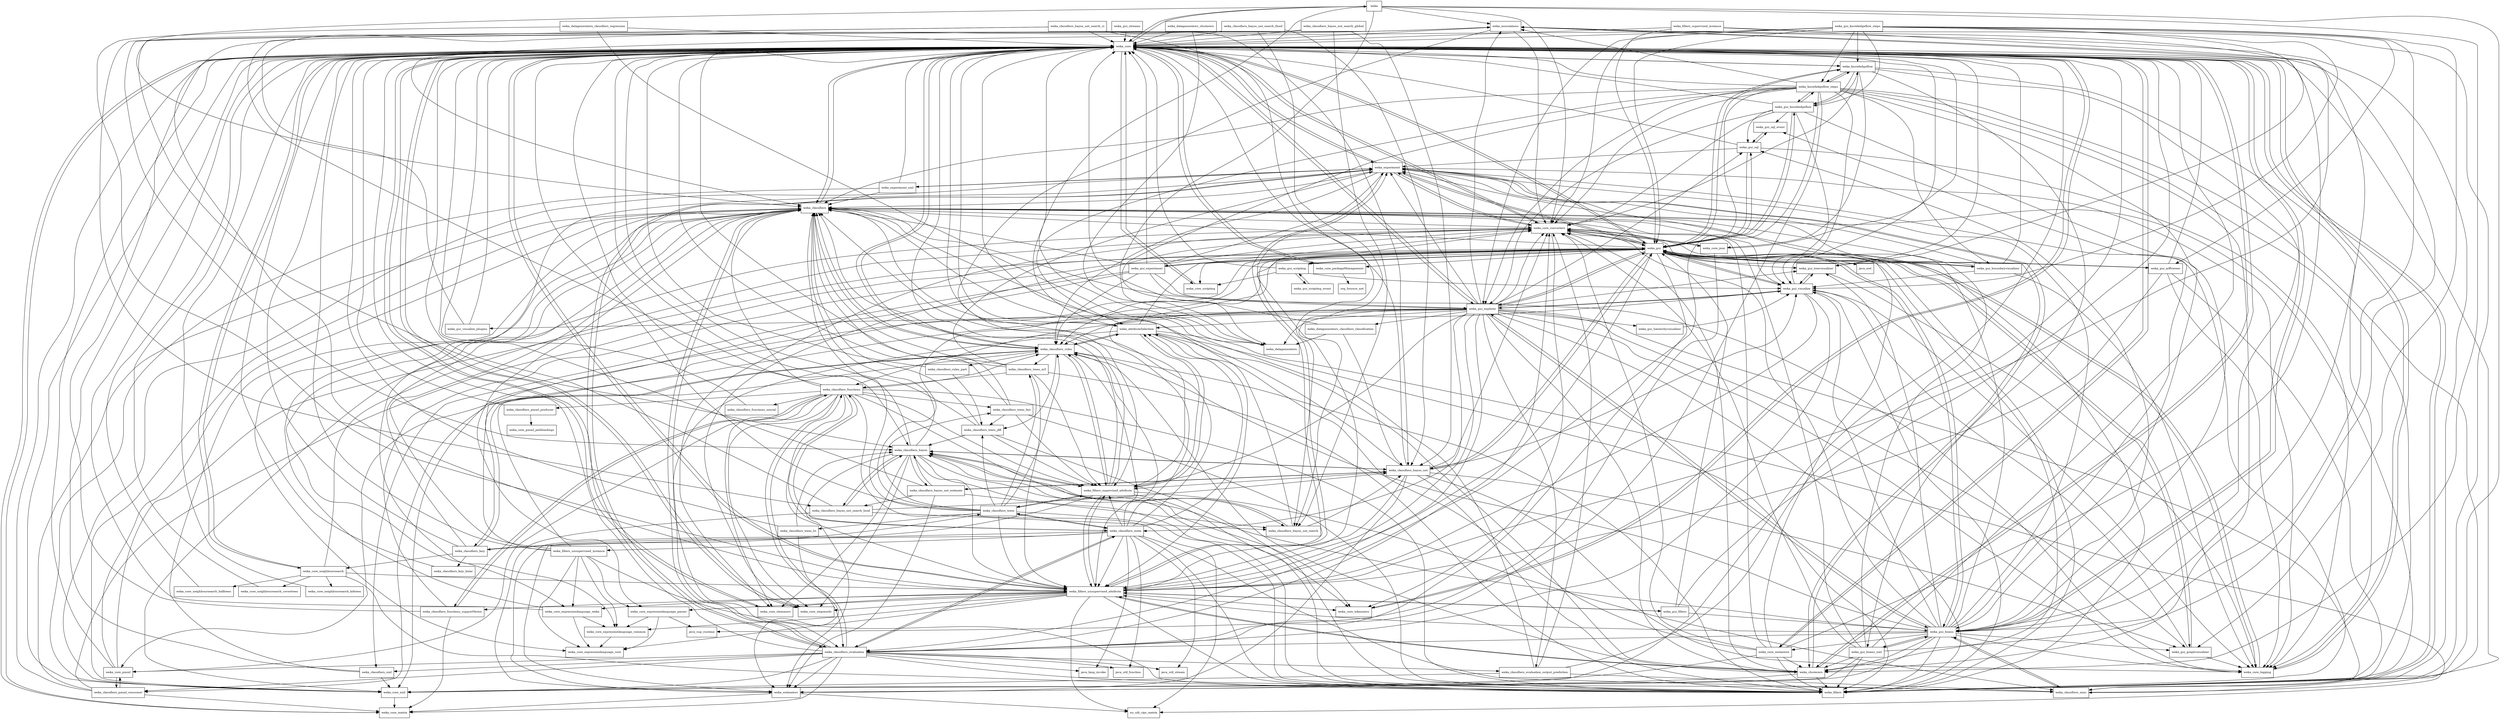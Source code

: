 digraph weka_dev_3_9_2_package_dependencies {
  node [shape = box, fontsize=10.0];
  weka -> weka_associations;
  weka -> weka_attributeSelection;
  weka -> weka_classifiers;
  weka -> weka_clusterers;
  weka -> weka_core;
  weka -> weka_core_converters;
  weka -> weka_datagenerators;
  weka -> weka_filters;
  weka_associations -> weka_core;
  weka_associations -> weka_core_converters;
  weka_associations -> weka_filters;
  weka_associations -> weka_filters_supervised_attribute;
  weka_associations -> weka_filters_unsupervised_attribute;
  weka_attributeSelection -> no_uib_cipr_matrix;
  weka_attributeSelection -> weka_classifiers;
  weka_attributeSelection -> weka_classifiers_evaluation;
  weka_attributeSelection -> weka_classifiers_rules;
  weka_attributeSelection -> weka_clusterers;
  weka_attributeSelection -> weka_core;
  weka_attributeSelection -> weka_core_converters;
  weka_attributeSelection -> weka_filters;
  weka_attributeSelection -> weka_filters_supervised_attribute;
  weka_attributeSelection -> weka_filters_unsupervised_attribute;
  weka_classifiers -> weka_classifiers_evaluation;
  weka_classifiers -> weka_classifiers_rules;
  weka_classifiers -> weka_core;
  weka_classifiers -> weka_core_converters;
  weka_classifiers -> weka_core_expressionlanguage_common;
  weka_classifiers -> weka_core_expressionlanguage_core;
  weka_classifiers -> weka_core_expressionlanguage_parser;
  weka_classifiers -> weka_core_expressionlanguage_weka;
  weka_classifiers_bayes -> weka_classifiers;
  weka_classifiers_bayes -> weka_classifiers_bayes_net;
  weka_classifiers_bayes -> weka_classifiers_bayes_net_estimate;
  weka_classifiers_bayes -> weka_classifiers_bayes_net_search;
  weka_classifiers_bayes -> weka_classifiers_bayes_net_search_local;
  weka_classifiers_bayes -> weka_core;
  weka_classifiers_bayes -> weka_core_stemmers;
  weka_classifiers_bayes -> weka_core_stopwords;
  weka_classifiers_bayes -> weka_core_tokenizers;
  weka_classifiers_bayes -> weka_estimators;
  weka_classifiers_bayes -> weka_filters;
  weka_classifiers_bayes -> weka_filters_supervised_attribute;
  weka_classifiers_bayes -> weka_filters_unsupervised_attribute;
  weka_classifiers_bayes_net -> weka_classifiers;
  weka_classifiers_bayes_net -> weka_classifiers_bayes;
  weka_classifiers_bayes_net -> weka_classifiers_bayes_net_estimate;
  weka_classifiers_bayes_net -> weka_core;
  weka_classifiers_bayes_net -> weka_core_converters;
  weka_classifiers_bayes_net -> weka_core_logging;
  weka_classifiers_bayes_net -> weka_estimators;
  weka_classifiers_bayes_net -> weka_filters;
  weka_classifiers_bayes_net -> weka_filters_supervised_attribute;
  weka_classifiers_bayes_net -> weka_filters_unsupervised_attribute;
  weka_classifiers_bayes_net -> weka_gui;
  weka_classifiers_bayes_net -> weka_gui_graphvisualizer;
  weka_classifiers_bayes_net -> weka_gui_visualize;
  weka_classifiers_bayes_net_estimate -> weka_classifiers_bayes;
  weka_classifiers_bayes_net_estimate -> weka_classifiers_bayes_net;
  weka_classifiers_bayes_net_estimate -> weka_classifiers_bayes_net_search;
  weka_classifiers_bayes_net_estimate -> weka_classifiers_bayes_net_search_local;
  weka_classifiers_bayes_net_estimate -> weka_core;
  weka_classifiers_bayes_net_estimate -> weka_estimators;
  weka_classifiers_bayes_net_search -> weka_classifiers_bayes;
  weka_classifiers_bayes_net_search -> weka_classifiers_bayes_net;
  weka_classifiers_bayes_net_search -> weka_core;
  weka_classifiers_bayes_net_search_ci -> weka_classifiers_bayes;
  weka_classifiers_bayes_net_search_ci -> weka_classifiers_bayes_net;
  weka_classifiers_bayes_net_search_ci -> weka_classifiers_bayes_net_search;
  weka_classifiers_bayes_net_search_ci -> weka_classifiers_bayes_net_search_local;
  weka_classifiers_bayes_net_search_ci -> weka_core;
  weka_classifiers_bayes_net_search_fixed -> weka_classifiers_bayes;
  weka_classifiers_bayes_net_search_fixed -> weka_classifiers_bayes_net;
  weka_classifiers_bayes_net_search_fixed -> weka_classifiers_bayes_net_search;
  weka_classifiers_bayes_net_search_fixed -> weka_core;
  weka_classifiers_bayes_net_search_global -> weka_classifiers_bayes;
  weka_classifiers_bayes_net_search_global -> weka_classifiers_bayes_net;
  weka_classifiers_bayes_net_search_global -> weka_classifiers_bayes_net_search;
  weka_classifiers_bayes_net_search_global -> weka_core;
  weka_classifiers_bayes_net_search_local -> weka_classifiers_bayes;
  weka_classifiers_bayes_net_search_local -> weka_classifiers_bayes_net;
  weka_classifiers_bayes_net_search_local -> weka_classifiers_bayes_net_search;
  weka_classifiers_bayes_net_search_local -> weka_core;
  weka_classifiers_bayes_net_search_local -> weka_estimators;
  weka_classifiers_evaluation -> java_lang_invoke;
  weka_classifiers_evaluation -> java_util_function;
  weka_classifiers_evaluation -> java_util_stream;
  weka_classifiers_evaluation -> weka_classifiers;
  weka_classifiers_evaluation -> weka_classifiers_evaluation_output_prediction;
  weka_classifiers_evaluation -> weka_classifiers_functions;
  weka_classifiers_evaluation -> weka_classifiers_meta;
  weka_classifiers_evaluation -> weka_classifiers_misc;
  weka_classifiers_evaluation -> weka_classifiers_pmml_consumer;
  weka_classifiers_evaluation -> weka_classifiers_xml;
  weka_classifiers_evaluation -> weka_core;
  weka_classifiers_evaluation -> weka_core_converters;
  weka_classifiers_evaluation -> weka_core_matrix;
  weka_classifiers_evaluation -> weka_core_pmml;
  weka_classifiers_evaluation -> weka_core_xml;
  weka_classifiers_evaluation -> weka_estimators;
  weka_classifiers_evaluation -> weka_experiment;
  weka_classifiers_evaluation_output_prediction -> weka_classifiers;
  weka_classifiers_evaluation_output_prediction -> weka_classifiers_misc;
  weka_classifiers_evaluation_output_prediction -> weka_core;
  weka_classifiers_evaluation_output_prediction -> weka_core_converters;
  weka_classifiers_evaluation_output_prediction -> weka_core_xml;
  weka_classifiers_functions -> no_uib_cipr_matrix;
  weka_classifiers_functions -> weka_classifiers;
  weka_classifiers_functions -> weka_classifiers_evaluation;
  weka_classifiers_functions -> weka_classifiers_functions_neural;
  weka_classifiers_functions -> weka_classifiers_functions_supportVector;
  weka_classifiers_functions -> weka_classifiers_meta;
  weka_classifiers_functions -> weka_classifiers_pmml_producer;
  weka_classifiers_functions -> weka_classifiers_rules;
  weka_classifiers_functions -> weka_classifiers_trees_lmt;
  weka_classifiers_functions -> weka_core;
  weka_classifiers_functions -> weka_core_pmml;
  weka_classifiers_functions -> weka_core_stemmers;
  weka_classifiers_functions -> weka_core_stopwords;
  weka_classifiers_functions -> weka_core_tokenizers;
  weka_classifiers_functions -> weka_filters;
  weka_classifiers_functions -> weka_filters_supervised_attribute;
  weka_classifiers_functions -> weka_filters_unsupervised_attribute;
  weka_classifiers_functions_neural -> weka_core;
  weka_classifiers_functions_supportVector -> weka_classifiers_functions;
  weka_classifiers_functions_supportVector -> weka_core;
  weka_classifiers_functions_supportVector -> weka_core_matrix;
  weka_classifiers_functions_supportVector -> weka_gui;
  weka_classifiers_lazy -> weka_classifiers;
  weka_classifiers_lazy -> weka_classifiers_lazy_kstar;
  weka_classifiers_lazy -> weka_classifiers_rules;
  weka_classifiers_lazy -> weka_classifiers_trees;
  weka_classifiers_lazy -> weka_core;
  weka_classifiers_lazy -> weka_core_neighboursearch;
  weka_classifiers_lazy_kstar -> weka_core;
  weka_classifiers_meta -> java_lang_invoke;
  weka_classifiers_meta -> java_util_function;
  weka_classifiers_meta -> java_util_stream;
  weka_classifiers_meta -> weka_attributeSelection;
  weka_classifiers_meta -> weka_classifiers;
  weka_classifiers_meta -> weka_classifiers_evaluation;
  weka_classifiers_meta -> weka_classifiers_functions;
  weka_classifiers_meta -> weka_classifiers_lazy;
  weka_classifiers_meta -> weka_classifiers_misc;
  weka_classifiers_meta -> weka_classifiers_rules;
  weka_classifiers_meta -> weka_classifiers_trees;
  weka_classifiers_meta -> weka_core;
  weka_classifiers_meta -> weka_estimators;
  weka_classifiers_meta -> weka_filters;
  weka_classifiers_meta -> weka_filters_supervised_attribute;
  weka_classifiers_meta -> weka_filters_unsupervised_attribute;
  weka_classifiers_meta -> weka_filters_unsupervised_instance;
  weka_classifiers_misc -> weka_classifiers;
  weka_classifiers_misc -> weka_core;
  weka_classifiers_misc -> weka_gui_beans;
  weka_classifiers_pmml_consumer -> weka_classifiers;
  weka_classifiers_pmml_consumer -> weka_core;
  weka_classifiers_pmml_consumer -> weka_core_matrix;
  weka_classifiers_pmml_consumer -> weka_core_pmml;
  weka_classifiers_pmml_consumer -> weka_gui;
  weka_classifiers_pmml_producer -> weka_core;
  weka_classifiers_pmml_producer -> weka_core_pmml_jaxbbindings;
  weka_classifiers_rules -> weka_attributeSelection;
  weka_classifiers_rules -> weka_classifiers;
  weka_classifiers_rules -> weka_classifiers_lazy;
  weka_classifiers_rules -> weka_classifiers_rules_part;
  weka_classifiers_rules -> weka_classifiers_trees_j48;
  weka_classifiers_rules -> weka_classifiers_trees_m5;
  weka_classifiers_rules -> weka_core;
  weka_classifiers_rules -> weka_filters;
  weka_classifiers_rules -> weka_filters_supervised_attribute;
  weka_classifiers_rules -> weka_filters_unsupervised_attribute;
  weka_classifiers_rules_part -> weka_classifiers_trees_j48;
  weka_classifiers_rules_part -> weka_core;
  weka_classifiers_trees -> weka_classifiers;
  weka_classifiers_trees -> weka_classifiers_meta;
  weka_classifiers_trees -> weka_classifiers_rules;
  weka_classifiers_trees -> weka_classifiers_trees_ht;
  weka_classifiers_trees -> weka_classifiers_trees_j48;
  weka_classifiers_trees -> weka_classifiers_trees_lmt;
  weka_classifiers_trees -> weka_classifiers_trees_m5;
  weka_classifiers_trees -> weka_core;
  weka_classifiers_trees -> weka_filters;
  weka_classifiers_trees -> weka_filters_supervised_attribute;
  weka_classifiers_trees -> weka_filters_unsupervised_attribute;
  weka_classifiers_trees -> weka_gui;
  weka_classifiers_trees_ht -> weka_classifiers_bayes;
  weka_classifiers_trees_ht -> weka_core;
  weka_classifiers_trees_ht -> weka_estimators;
  weka_classifiers_trees_j48 -> weka_classifiers;
  weka_classifiers_trees_j48 -> weka_classifiers_bayes;
  weka_classifiers_trees_j48 -> weka_core;
  weka_classifiers_trees_j48 -> weka_filters;
  weka_classifiers_trees_j48 -> weka_filters_supervised_attribute;
  weka_classifiers_trees_lmt -> weka_classifiers;
  weka_classifiers_trees_lmt -> weka_classifiers_trees_j48;
  weka_classifiers_trees_lmt -> weka_core;
  weka_classifiers_trees_lmt -> weka_filters;
  weka_classifiers_trees_lmt -> weka_filters_supervised_attribute;
  weka_classifiers_trees_m5 -> weka_classifiers;
  weka_classifiers_trees_m5 -> weka_classifiers_functions;
  weka_classifiers_trees_m5 -> weka_core;
  weka_classifiers_trees_m5 -> weka_experiment;
  weka_classifiers_trees_m5 -> weka_filters;
  weka_classifiers_trees_m5 -> weka_filters_supervised_attribute;
  weka_classifiers_trees_m5 -> weka_filters_unsupervised_attribute;
  weka_classifiers_xml -> weka_classifiers;
  weka_classifiers_xml -> weka_core;
  weka_classifiers_xml -> weka_core_xml;
  weka_clusterers -> weka_classifiers_rules;
  weka_clusterers -> weka_core;
  weka_clusterers -> weka_core_converters;
  weka_clusterers -> weka_estimators;
  weka_clusterers -> weka_experiment;
  weka_clusterers -> weka_filters;
  weka_clusterers -> weka_filters_unsupervised_attribute;
  weka_core -> weka;
  weka_core -> weka_classifiers;
  weka_core -> weka_classifiers_rules;
  weka_core -> weka_clusterers;
  weka_core -> weka_core_converters;
  weka_core -> weka_core_logging;
  weka_core -> weka_core_matrix;
  weka_core -> weka_core_metastore;
  weka_core -> weka_core_neighboursearch;
  weka_core -> weka_core_packageManagement;
  weka_core -> weka_core_scripting;
  weka_core -> weka_core_stemmers;
  weka_core -> weka_core_stopwords;
  weka_core -> weka_core_tokenizers;
  weka_core -> weka_experiment;
  weka_core -> weka_filters;
  weka_core -> weka_filters_unsupervised_attribute;
  weka_core -> weka_gui;
  weka_core -> weka_gui_beans;
  weka_core -> weka_gui_explorer;
  weka_core -> weka_knowledgeflow;
  weka_core_converters -> weka_core;
  weka_core_converters -> weka_core_json;
  weka_core_converters -> weka_core_stemmers;
  weka_core_converters -> weka_core_stopwords;
  weka_core_converters -> weka_core_tokenizers;
  weka_core_converters -> weka_core_xml;
  weka_core_converters -> weka_experiment;
  weka_core_converters -> weka_gui;
  weka_core_expressionlanguage_common -> weka_core_expressionlanguage_core;
  weka_core_expressionlanguage_parser -> java_cup_runtime;
  weka_core_expressionlanguage_parser -> weka_core_expressionlanguage_common;
  weka_core_expressionlanguage_parser -> weka_core_expressionlanguage_core;
  weka_core_expressionlanguage_weka -> weka_core;
  weka_core_expressionlanguage_weka -> weka_core_expressionlanguage_common;
  weka_core_expressionlanguage_weka -> weka_core_expressionlanguage_core;
  weka_core_expressionlanguage_weka -> weka_experiment;
  weka_core_json -> java_cup_runtime;
  weka_core_json -> weka_core;
  weka_core_json -> weka_core_converters;
  weka_core_logging -> weka_core;
  weka_core_logging -> weka_gui;
  weka_core_matrix -> weka_core;
  weka_core_metastore -> weka_associations;
  weka_core_metastore -> weka_attributeSelection;
  weka_core_metastore -> weka_classifiers;
  weka_core_metastore -> weka_clusterers;
  weka_core_metastore -> weka_core;
  weka_core_metastore -> weka_core_converters;
  weka_core_metastore -> weka_core_xml;
  weka_core_metastore -> weka_experiment;
  weka_core_metastore -> weka_filters;
  weka_core_neighboursearch -> weka_core;
  weka_core_neighboursearch -> weka_core_converters;
  weka_core_neighboursearch -> weka_core_neighboursearch_balltrees;
  weka_core_neighboursearch -> weka_core_neighboursearch_covertrees;
  weka_core_neighboursearch -> weka_core_neighboursearch_kdtrees;
  weka_core_neighboursearch -> weka_filters;
  weka_core_neighboursearch -> weka_filters_unsupervised_attribute;
  weka_core_neighboursearch_balltrees -> weka_core;
  weka_core_neighboursearch_covertrees -> weka_core;
  weka_core_neighboursearch_kdtrees -> weka_core;
  weka_core_packageManagement -> org_bounce_net;
  weka_core_packageManagement -> weka_core;
  weka_core_pmml -> weka_classifiers;
  weka_core_pmml -> weka_classifiers_pmml_consumer;
  weka_core_pmml -> weka_core;
  weka_core_pmml -> weka_gui;
  weka_core_scripting -> weka_core;
  weka_core_stemmers -> weka_core;
  weka_core_stopwords -> weka_core;
  weka_core_tokenizers -> weka_core;
  weka_core_xml -> weka_classifiers;
  weka_core_xml -> weka_core;
  weka_core_xml -> weka_core_matrix;
  weka_datagenerators -> weka_core;
  weka_datagenerators_classifiers_classification -> weka_classifiers_bayes_net;
  weka_datagenerators_classifiers_classification -> weka_core;
  weka_datagenerators_classifiers_classification -> weka_datagenerators;
  weka_datagenerators_classifiers_regression -> weka_core;
  weka_datagenerators_classifiers_regression -> weka_datagenerators;
  weka_datagenerators_classifiers_regression -> weka_filters_unsupervised_attribute;
  weka_datagenerators_clusterers -> weka_core;
  weka_datagenerators_clusterers -> weka_datagenerators;
  weka_estimators -> no_uib_cipr_matrix;
  weka_estimators -> weka_core;
  weka_estimators -> weka_core_matrix;
  weka_experiment -> weka_classifiers;
  weka_experiment -> weka_classifiers_evaluation;
  weka_experiment -> weka_classifiers_rules;
  weka_experiment -> weka_clusterers;
  weka_experiment -> weka_core;
  weka_experiment -> weka_core_converters;
  weka_experiment -> weka_core_logging;
  weka_experiment -> weka_core_xml;
  weka_experiment -> weka_experiment_xml;
  weka_experiment -> weka_filters;
  weka_experiment -> weka_filters_unsupervised_attribute;
  weka_experiment -> weka_gui;
  weka_experiment_xml -> weka_classifiers;
  weka_experiment_xml -> weka_core;
  weka_experiment_xml -> weka_core_xml;
  weka_experiment_xml -> weka_experiment;
  weka_filters -> weka_core;
  weka_filters -> weka_core_converters;
  weka_filters_supervised_attribute -> weka_attributeSelection;
  weka_filters_supervised_attribute -> weka_classifiers;
  weka_filters_supervised_attribute -> weka_classifiers_bayes;
  weka_filters_supervised_attribute -> weka_classifiers_misc;
  weka_filters_supervised_attribute -> weka_classifiers_rules;
  weka_filters_supervised_attribute -> weka_classifiers_trees;
  weka_filters_supervised_attribute -> weka_core;
  weka_filters_supervised_attribute -> weka_estimators;
  weka_filters_supervised_attribute -> weka_filters;
  weka_filters_supervised_attribute -> weka_filters_unsupervised_attribute;
  weka_filters_supervised_attribute -> weka_gui;
  weka_filters_supervised_instance -> weka_core;
  weka_filters_supervised_instance -> weka_filters;
  weka_filters_supervised_instance -> weka_filters_unsupervised_attribute;
  weka_filters_supervised_instance -> weka_gui;
  weka_filters_unsupervised_attribute -> no_uib_cipr_matrix;
  weka_filters_unsupervised_attribute -> weka_classifiers_functions_supportVector;
  weka_filters_unsupervised_attribute -> weka_clusterers;
  weka_filters_unsupervised_attribute -> weka_core;
  weka_filters_unsupervised_attribute -> weka_core_converters;
  weka_filters_unsupervised_attribute -> weka_core_expressionlanguage_common;
  weka_filters_unsupervised_attribute -> weka_core_expressionlanguage_core;
  weka_filters_unsupervised_attribute -> weka_core_expressionlanguage_parser;
  weka_filters_unsupervised_attribute -> weka_core_expressionlanguage_weka;
  weka_filters_unsupervised_attribute -> weka_core_stemmers;
  weka_filters_unsupervised_attribute -> weka_core_stopwords;
  weka_filters_unsupervised_attribute -> weka_core_tokenizers;
  weka_filters_unsupervised_attribute -> weka_experiment;
  weka_filters_unsupervised_attribute -> weka_filters;
  weka_filters_unsupervised_attribute -> weka_filters_supervised_attribute;
  weka_filters_unsupervised_attribute -> weka_gui;
  weka_filters_unsupervised_attribute -> weka_gui_filters;
  weka_filters_unsupervised_instance -> weka_classifiers;
  weka_filters_unsupervised_instance -> weka_classifiers_rules;
  weka_filters_unsupervised_instance -> weka_core;
  weka_filters_unsupervised_instance -> weka_core_expressionlanguage_common;
  weka_filters_unsupervised_instance -> weka_core_expressionlanguage_core;
  weka_filters_unsupervised_instance -> weka_core_expressionlanguage_parser;
  weka_filters_unsupervised_instance -> weka_core_expressionlanguage_weka;
  weka_filters_unsupervised_instance -> weka_filters;
  weka_filters_unsupervised_instance -> weka_gui;
  weka_gui -> java_awt;
  weka_gui -> weka_classifiers;
  weka_gui -> weka_classifiers_bayes_net;
  weka_gui -> weka_classifiers_evaluation;
  weka_gui -> weka_classifiers_rules;
  weka_gui -> weka_clusterers;
  weka_gui -> weka_core;
  weka_gui -> weka_core_converters;
  weka_gui -> weka_core_logging;
  weka_gui -> weka_core_packageManagement;
  weka_gui -> weka_core_scripting;
  weka_gui -> weka_experiment;
  weka_gui -> weka_filters;
  weka_gui -> weka_gui_arffviewer;
  weka_gui -> weka_gui_beans;
  weka_gui -> weka_gui_boundaryvisualizer;
  weka_gui -> weka_gui_experiment;
  weka_gui -> weka_gui_explorer;
  weka_gui -> weka_gui_graphvisualizer;
  weka_gui -> weka_gui_knowledgeflow;
  weka_gui -> weka_gui_scripting;
  weka_gui -> weka_gui_sql;
  weka_gui -> weka_gui_treevisualizer;
  weka_gui -> weka_gui_visualize;
  weka_gui -> weka_knowledgeflow;
  weka_gui_arffviewer -> weka_core;
  weka_gui_arffviewer -> weka_core_converters;
  weka_gui_arffviewer -> weka_core_logging;
  weka_gui_arffviewer -> weka_filters;
  weka_gui_arffviewer -> weka_filters_unsupervised_attribute;
  weka_gui_arffviewer -> weka_gui;
  weka_gui_beans -> weka_associations;
  weka_gui_beans -> weka_classifiers;
  weka_gui_beans -> weka_classifiers_bayes;
  weka_gui_beans -> weka_classifiers_evaluation;
  weka_gui_beans -> weka_classifiers_misc;
  weka_gui_beans -> weka_classifiers_rules;
  weka_gui_beans -> weka_clusterers;
  weka_gui_beans -> weka_core;
  weka_gui_beans -> weka_core_converters;
  weka_gui_beans -> weka_core_logging;
  weka_gui_beans -> weka_core_metastore;
  weka_gui_beans -> weka_core_xml;
  weka_gui_beans -> weka_experiment;
  weka_gui_beans -> weka_filters;
  weka_gui_beans -> weka_filters_unsupervised_attribute;
  weka_gui_beans -> weka_gui;
  weka_gui_beans -> weka_gui_beans_xml;
  weka_gui_beans -> weka_gui_explorer;
  weka_gui_beans -> weka_gui_graphvisualizer;
  weka_gui_beans -> weka_gui_sql;
  weka_gui_beans -> weka_gui_sql_event;
  weka_gui_beans -> weka_gui_treevisualizer;
  weka_gui_beans -> weka_gui_visualize;
  weka_gui_beans_xml -> weka_associations;
  weka_gui_beans_xml -> weka_classifiers;
  weka_gui_beans_xml -> weka_clusterers;
  weka_gui_beans_xml -> weka_core;
  weka_gui_beans_xml -> weka_core_converters;
  weka_gui_beans_xml -> weka_core_xml;
  weka_gui_beans_xml -> weka_experiment;
  weka_gui_beans_xml -> weka_filters;
  weka_gui_beans_xml -> weka_gui_beans;
  weka_gui_boundaryvisualizer -> weka_classifiers;
  weka_gui_boundaryvisualizer -> weka_core;
  weka_gui_boundaryvisualizer -> weka_core_logging;
  weka_gui_boundaryvisualizer -> weka_experiment;
  weka_gui_boundaryvisualizer -> weka_gui;
  weka_gui_boundaryvisualizer -> weka_gui_visualize;
  weka_gui_experiment -> weka_classifiers;
  weka_gui_experiment -> weka_classifiers_rules;
  weka_gui_experiment -> weka_classifiers_xml;
  weka_gui_experiment -> weka_core;
  weka_gui_experiment -> weka_core_converters;
  weka_gui_experiment -> weka_core_logging;
  weka_gui_experiment -> weka_core_xml;
  weka_gui_experiment -> weka_experiment;
  weka_gui_experiment -> weka_gui;
  weka_gui_experiment -> weka_gui_explorer;
  weka_gui_explorer -> weka_associations;
  weka_gui_explorer -> weka_attributeSelection;
  weka_gui_explorer -> weka_classifiers;
  weka_gui_explorer -> weka_classifiers_evaluation;
  weka_gui_explorer -> weka_classifiers_evaluation_output_prediction;
  weka_gui_explorer -> weka_classifiers_meta;
  weka_gui_explorer -> weka_classifiers_misc;
  weka_gui_explorer -> weka_classifiers_pmml_consumer;
  weka_gui_explorer -> weka_classifiers_rules;
  weka_gui_explorer -> weka_clusterers;
  weka_gui_explorer -> weka_core;
  weka_gui_explorer -> weka_core_converters;
  weka_gui_explorer -> weka_core_logging;
  weka_gui_explorer -> weka_core_pmml;
  weka_gui_explorer -> weka_datagenerators;
  weka_gui_explorer -> weka_datagenerators_classifiers_classification;
  weka_gui_explorer -> weka_experiment;
  weka_gui_explorer -> weka_filters;
  weka_gui_explorer -> weka_filters_supervised_attribute;
  weka_gui_explorer -> weka_filters_unsupervised_attribute;
  weka_gui_explorer -> weka_gui;
  weka_gui_explorer -> weka_gui_beans;
  weka_gui_explorer -> weka_gui_graphvisualizer;
  weka_gui_explorer -> weka_gui_hierarchyvisualizer;
  weka_gui_explorer -> weka_gui_sql;
  weka_gui_explorer -> weka_gui_treevisualizer;
  weka_gui_explorer -> weka_gui_visualize;
  weka_gui_explorer -> weka_gui_visualize_plugins;
  weka_gui_filters -> weka_core;
  weka_gui_filters -> weka_filters_unsupervised_attribute;
  weka_gui_filters -> weka_gui;
  weka_gui_filters -> weka_gui_beans;
  weka_gui_graphvisualizer -> weka_core_logging;
  weka_gui_graphvisualizer -> weka_gui;
  weka_gui_graphvisualizer -> weka_gui_visualize;
  weka_gui_hierarchyvisualizer -> weka_gui_visualize;
  weka_gui_knowledgeflow -> weka_core;
  weka_gui_knowledgeflow -> weka_core_converters;
  weka_gui_knowledgeflow -> weka_gui;
  weka_gui_knowledgeflow -> weka_gui_beans;
  weka_gui_knowledgeflow -> weka_gui_explorer;
  weka_gui_knowledgeflow -> weka_gui_sql;
  weka_gui_knowledgeflow -> weka_gui_sql_event;
  weka_gui_knowledgeflow -> weka_gui_visualize;
  weka_gui_knowledgeflow -> weka_knowledgeflow;
  weka_gui_knowledgeflow -> weka_knowledgeflow_steps;
  weka_gui_knowledgeflow_steps -> weka_classifiers;
  weka_gui_knowledgeflow_steps -> weka_core;
  weka_gui_knowledgeflow_steps -> weka_core_converters;
  weka_gui_knowledgeflow_steps -> weka_gui;
  weka_gui_knowledgeflow_steps -> weka_gui_arffviewer;
  weka_gui_knowledgeflow_steps -> weka_gui_beans;
  weka_gui_knowledgeflow_steps -> weka_gui_explorer;
  weka_gui_knowledgeflow_steps -> weka_gui_graphvisualizer;
  weka_gui_knowledgeflow_steps -> weka_gui_knowledgeflow;
  weka_gui_knowledgeflow_steps -> weka_gui_treevisualizer;
  weka_gui_knowledgeflow_steps -> weka_gui_visualize;
  weka_gui_knowledgeflow_steps -> weka_knowledgeflow;
  weka_gui_knowledgeflow_steps -> weka_knowledgeflow_steps;
  weka_gui_scripting -> weka_core;
  weka_gui_scripting -> weka_core_scripting;
  weka_gui_scripting -> weka_gui;
  weka_gui_scripting -> weka_gui_scripting_event;
  weka_gui_scripting -> weka_gui_visualize;
  weka_gui_scripting_event -> weka_gui_scripting;
  weka_gui_sql -> weka_core;
  weka_gui_sql -> weka_core_logging;
  weka_gui_sql -> weka_experiment;
  weka_gui_sql -> weka_gui;
  weka_gui_sql -> weka_gui_sql_event;
  weka_gui_sql_event -> weka_gui_sql;
  weka_gui_streams -> weka_core;
  weka_gui_treevisualizer -> weka_core;
  weka_gui_treevisualizer -> weka_core_logging;
  weka_gui_treevisualizer -> weka_gui_visualize;
  weka_gui_visualize -> weka_classifiers;
  weka_gui_visualize -> weka_classifiers_evaluation;
  weka_gui_visualize -> weka_classifiers_functions;
  weka_gui_visualize -> weka_core;
  weka_gui_visualize -> weka_core_logging;
  weka_gui_visualize -> weka_filters;
  weka_gui_visualize -> weka_filters_unsupervised_attribute;
  weka_gui_visualize -> weka_gui;
  weka_gui_visualize -> weka_gui_explorer;
  weka_gui_visualize -> weka_gui_treevisualizer;
  weka_gui_visualize_plugins -> weka_associations;
  weka_gui_visualize_plugins -> weka_core;
  weka_knowledgeflow -> weka_core;
  weka_knowledgeflow -> weka_core_converters;
  weka_knowledgeflow -> weka_core_json;
  weka_knowledgeflow -> weka_core_logging;
  weka_knowledgeflow -> weka_gui;
  weka_knowledgeflow -> weka_gui_beans;
  weka_knowledgeflow -> weka_gui_beans_xml;
  weka_knowledgeflow -> weka_gui_knowledgeflow;
  weka_knowledgeflow -> weka_knowledgeflow_steps;
  weka_knowledgeflow_steps -> weka_associations;
  weka_knowledgeflow_steps -> weka_attributeSelection;
  weka_knowledgeflow_steps -> weka_classifiers;
  weka_knowledgeflow_steps -> weka_classifiers_evaluation;
  weka_knowledgeflow_steps -> weka_classifiers_misc;
  weka_knowledgeflow_steps -> weka_clusterers;
  weka_knowledgeflow_steps -> weka_core;
  weka_knowledgeflow_steps -> weka_core_converters;
  weka_knowledgeflow_steps -> weka_datagenerators;
  weka_knowledgeflow_steps -> weka_filters;
  weka_knowledgeflow_steps -> weka_filters_unsupervised_attribute;
  weka_knowledgeflow_steps -> weka_gui;
  weka_knowledgeflow_steps -> weka_gui_beans;
  weka_knowledgeflow_steps -> weka_gui_boundaryvisualizer;
  weka_knowledgeflow_steps -> weka_gui_explorer;
  weka_knowledgeflow_steps -> weka_gui_knowledgeflow;
  weka_knowledgeflow_steps -> weka_gui_visualize;
  weka_knowledgeflow_steps -> weka_knowledgeflow;
}
